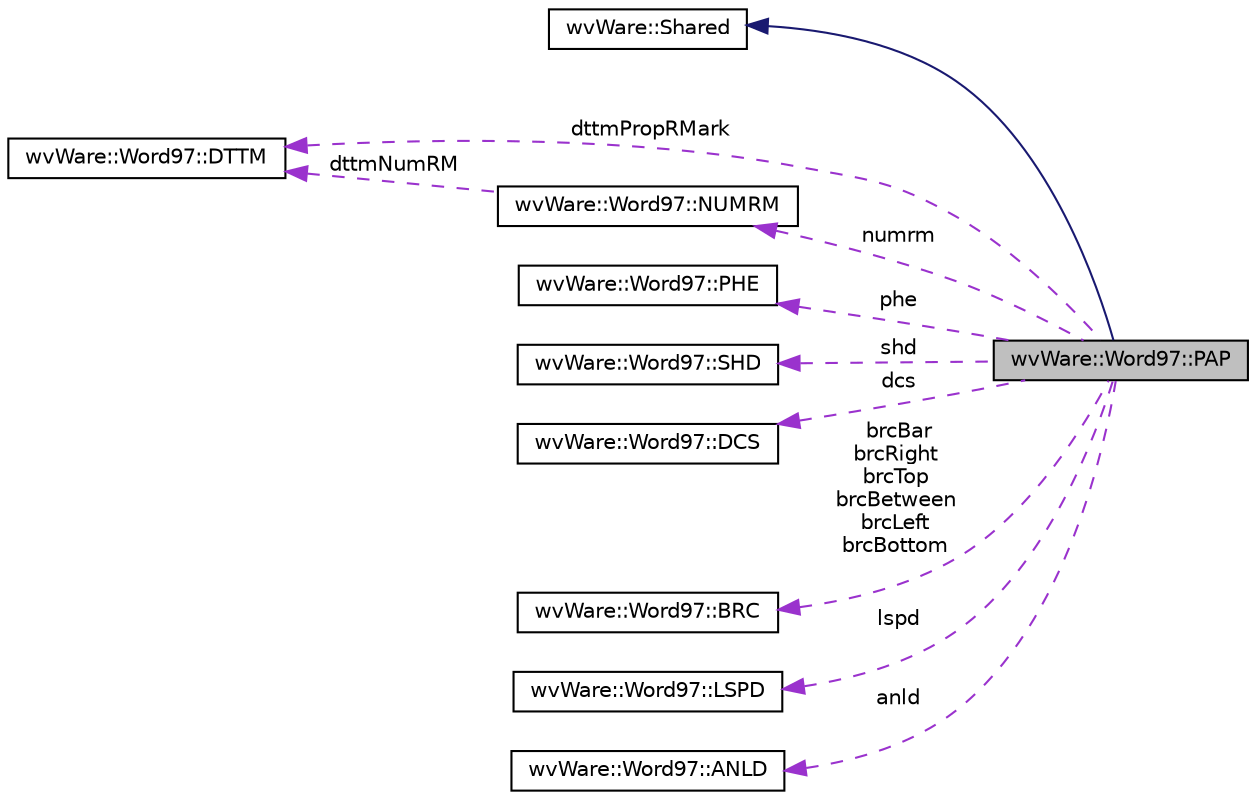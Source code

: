 digraph "wvWare::Word97::PAP"
{
  edge [fontname="Helvetica",fontsize="10",labelfontname="Helvetica",labelfontsize="10"];
  node [fontname="Helvetica",fontsize="10",shape=record];
  rankdir="LR";
  Node2 [label="wvWare::Word97::PAP",height=0.2,width=0.4,color="black", fillcolor="grey75", style="filled", fontcolor="black"];
  Node3 -> Node2 [dir="back",color="midnightblue",fontsize="10",style="solid",fontname="Helvetica"];
  Node3 [label="wvWare::Shared",height=0.2,width=0.4,color="black", fillcolor="white", style="filled",URL="$classwv_ware_1_1_shared.html"];
  Node4 -> Node2 [dir="back",color="darkorchid3",fontsize="10",style="dashed",label=" dttmPropRMark" ,fontname="Helvetica"];
  Node4 [label="wvWare::Word97::DTTM",height=0.2,width=0.4,color="black", fillcolor="white", style="filled",URL="$structwv_ware_1_1_word97_1_1_d_t_t_m.html"];
  Node5 -> Node2 [dir="back",color="darkorchid3",fontsize="10",style="dashed",label=" phe" ,fontname="Helvetica"];
  Node5 [label="wvWare::Word97::PHE",height=0.2,width=0.4,color="black", fillcolor="white", style="filled",URL="$structwv_ware_1_1_word97_1_1_p_h_e.html"];
  Node6 -> Node2 [dir="back",color="darkorchid3",fontsize="10",style="dashed",label=" shd" ,fontname="Helvetica"];
  Node6 [label="wvWare::Word97::SHD",height=0.2,width=0.4,color="black", fillcolor="white", style="filled",URL="$structwv_ware_1_1_word97_1_1_s_h_d.html"];
  Node7 -> Node2 [dir="back",color="darkorchid3",fontsize="10",style="dashed",label=" dcs" ,fontname="Helvetica"];
  Node7 [label="wvWare::Word97::DCS",height=0.2,width=0.4,color="black", fillcolor="white", style="filled",URL="$structwv_ware_1_1_word97_1_1_d_c_s.html"];
  Node8 -> Node2 [dir="back",color="darkorchid3",fontsize="10",style="dashed",label=" brcBar\nbrcRight\nbrcTop\nbrcBetween\nbrcLeft\nbrcBottom" ,fontname="Helvetica"];
  Node8 [label="wvWare::Word97::BRC",height=0.2,width=0.4,color="black", fillcolor="white", style="filled",URL="$structwv_ware_1_1_word97_1_1_b_r_c.html"];
  Node9 -> Node2 [dir="back",color="darkorchid3",fontsize="10",style="dashed",label=" lspd" ,fontname="Helvetica"];
  Node9 [label="wvWare::Word97::LSPD",height=0.2,width=0.4,color="black", fillcolor="white", style="filled",URL="$structwv_ware_1_1_word97_1_1_l_s_p_d.html"];
  Node10 -> Node2 [dir="back",color="darkorchid3",fontsize="10",style="dashed",label=" numrm" ,fontname="Helvetica"];
  Node10 [label="wvWare::Word97::NUMRM",height=0.2,width=0.4,color="black", fillcolor="white", style="filled",URL="$structwv_ware_1_1_word97_1_1_n_u_m_r_m.html"];
  Node4 -> Node10 [dir="back",color="darkorchid3",fontsize="10",style="dashed",label=" dttmNumRM" ,fontname="Helvetica"];
  Node11 -> Node2 [dir="back",color="darkorchid3",fontsize="10",style="dashed",label=" anld" ,fontname="Helvetica"];
  Node11 [label="wvWare::Word97::ANLD",height=0.2,width=0.4,color="black", fillcolor="white", style="filled",URL="$structwv_ware_1_1_word97_1_1_a_n_l_d.html"];
}
